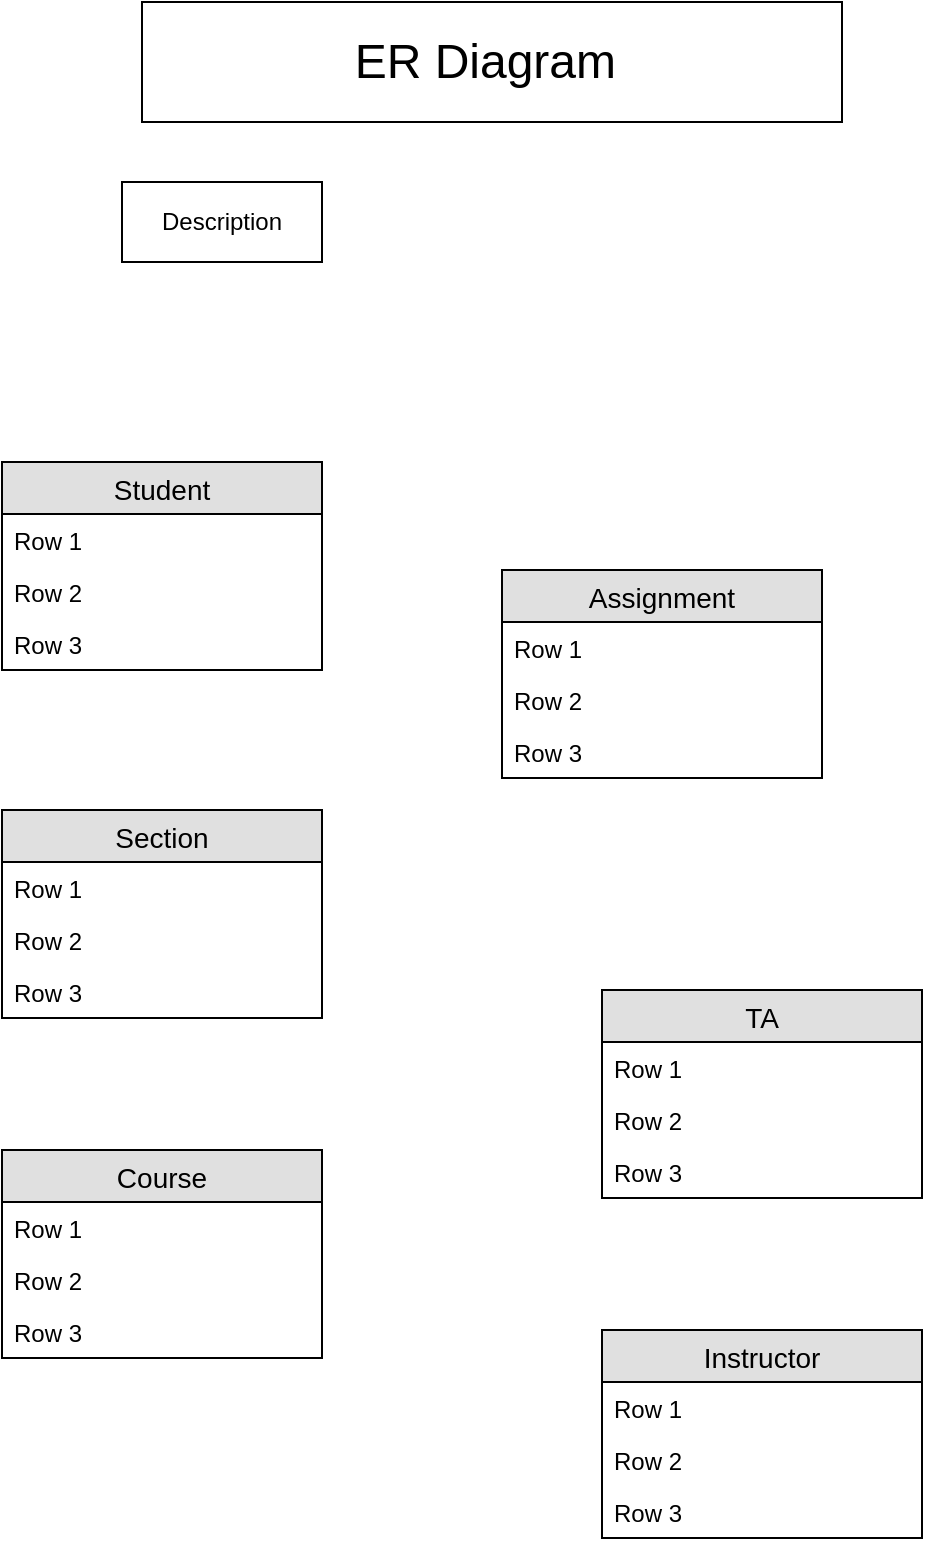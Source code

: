 <mxfile version="12.6.7" type="device"><diagram id="C5RBs43oDa-KdzZeNtuy" name="Page-1"><mxGraphModel dx="1865" dy="1717" grid="1" gridSize="10" guides="1" tooltips="1" connect="1" arrows="1" fold="1" page="1" pageScale="1" pageWidth="827" pageHeight="1169" math="0" shadow="0"><root><mxCell id="WIyWlLk6GJQsqaUBKTNV-0"/><mxCell id="WIyWlLk6GJQsqaUBKTNV-1" parent="WIyWlLk6GJQsqaUBKTNV-0"/><mxCell id="VTgcKONW2tTMZrdR_sOT-6" value="Student" style="swimlane;fontStyle=0;childLayout=stackLayout;horizontal=1;startSize=26;fillColor=#e0e0e0;horizontalStack=0;resizeParent=1;resizeParentMax=0;resizeLast=0;collapsible=1;marginBottom=0;swimlaneFillColor=#ffffff;align=center;fontSize=14;" vertex="1" parent="WIyWlLk6GJQsqaUBKTNV-1"><mxGeometry x="-230" y="200" width="160" height="104" as="geometry"/></mxCell><mxCell id="VTgcKONW2tTMZrdR_sOT-7" value="Row 1" style="text;strokeColor=none;fillColor=none;spacingLeft=4;spacingRight=4;overflow=hidden;rotatable=0;points=[[0,0.5],[1,0.5]];portConstraint=eastwest;fontSize=12;" vertex="1" parent="VTgcKONW2tTMZrdR_sOT-6"><mxGeometry y="26" width="160" height="26" as="geometry"/></mxCell><mxCell id="VTgcKONW2tTMZrdR_sOT-8" value="Row 2" style="text;strokeColor=none;fillColor=none;spacingLeft=4;spacingRight=4;overflow=hidden;rotatable=0;points=[[0,0.5],[1,0.5]];portConstraint=eastwest;fontSize=12;" vertex="1" parent="VTgcKONW2tTMZrdR_sOT-6"><mxGeometry y="52" width="160" height="26" as="geometry"/></mxCell><mxCell id="VTgcKONW2tTMZrdR_sOT-9" value="Row 3" style="text;strokeColor=none;fillColor=none;spacingLeft=4;spacingRight=4;overflow=hidden;rotatable=0;points=[[0,0.5],[1,0.5]];portConstraint=eastwest;fontSize=12;" vertex="1" parent="VTgcKONW2tTMZrdR_sOT-6"><mxGeometry y="78" width="160" height="26" as="geometry"/></mxCell><mxCell id="VTgcKONW2tTMZrdR_sOT-10" value="TA" style="swimlane;fontStyle=0;childLayout=stackLayout;horizontal=1;startSize=26;fillColor=#e0e0e0;horizontalStack=0;resizeParent=1;resizeParentMax=0;resizeLast=0;collapsible=1;marginBottom=0;swimlaneFillColor=#ffffff;align=center;fontSize=14;" vertex="1" parent="WIyWlLk6GJQsqaUBKTNV-1"><mxGeometry x="70" y="464" width="160" height="104" as="geometry"/></mxCell><mxCell id="VTgcKONW2tTMZrdR_sOT-11" value="Row 1" style="text;strokeColor=none;fillColor=none;spacingLeft=4;spacingRight=4;overflow=hidden;rotatable=0;points=[[0,0.5],[1,0.5]];portConstraint=eastwest;fontSize=12;" vertex="1" parent="VTgcKONW2tTMZrdR_sOT-10"><mxGeometry y="26" width="160" height="26" as="geometry"/></mxCell><mxCell id="VTgcKONW2tTMZrdR_sOT-12" value="Row 2" style="text;strokeColor=none;fillColor=none;spacingLeft=4;spacingRight=4;overflow=hidden;rotatable=0;points=[[0,0.5],[1,0.5]];portConstraint=eastwest;fontSize=12;" vertex="1" parent="VTgcKONW2tTMZrdR_sOT-10"><mxGeometry y="52" width="160" height="26" as="geometry"/></mxCell><mxCell id="VTgcKONW2tTMZrdR_sOT-13" value="Row 3" style="text;strokeColor=none;fillColor=none;spacingLeft=4;spacingRight=4;overflow=hidden;rotatable=0;points=[[0,0.5],[1,0.5]];portConstraint=eastwest;fontSize=12;" vertex="1" parent="VTgcKONW2tTMZrdR_sOT-10"><mxGeometry y="78" width="160" height="26" as="geometry"/></mxCell><mxCell id="VTgcKONW2tTMZrdR_sOT-14" value="Course" style="swimlane;fontStyle=0;childLayout=stackLayout;horizontal=1;startSize=26;fillColor=#e0e0e0;horizontalStack=0;resizeParent=1;resizeParentMax=0;resizeLast=0;collapsible=1;marginBottom=0;swimlaneFillColor=#ffffff;align=center;fontSize=14;" vertex="1" parent="WIyWlLk6GJQsqaUBKTNV-1"><mxGeometry x="-230" y="544" width="160" height="104" as="geometry"/></mxCell><mxCell id="VTgcKONW2tTMZrdR_sOT-15" value="Row 1" style="text;strokeColor=none;fillColor=none;spacingLeft=4;spacingRight=4;overflow=hidden;rotatable=0;points=[[0,0.5],[1,0.5]];portConstraint=eastwest;fontSize=12;" vertex="1" parent="VTgcKONW2tTMZrdR_sOT-14"><mxGeometry y="26" width="160" height="26" as="geometry"/></mxCell><mxCell id="VTgcKONW2tTMZrdR_sOT-16" value="Row 2" style="text;strokeColor=none;fillColor=none;spacingLeft=4;spacingRight=4;overflow=hidden;rotatable=0;points=[[0,0.5],[1,0.5]];portConstraint=eastwest;fontSize=12;" vertex="1" parent="VTgcKONW2tTMZrdR_sOT-14"><mxGeometry y="52" width="160" height="26" as="geometry"/></mxCell><mxCell id="VTgcKONW2tTMZrdR_sOT-17" value="Row 3" style="text;strokeColor=none;fillColor=none;spacingLeft=4;spacingRight=4;overflow=hidden;rotatable=0;points=[[0,0.5],[1,0.5]];portConstraint=eastwest;fontSize=12;" vertex="1" parent="VTgcKONW2tTMZrdR_sOT-14"><mxGeometry y="78" width="160" height="26" as="geometry"/></mxCell><mxCell id="VTgcKONW2tTMZrdR_sOT-18" value="Assignment" style="swimlane;fontStyle=0;childLayout=stackLayout;horizontal=1;startSize=26;fillColor=#e0e0e0;horizontalStack=0;resizeParent=1;resizeParentMax=0;resizeLast=0;collapsible=1;marginBottom=0;swimlaneFillColor=#ffffff;align=center;fontSize=14;" vertex="1" parent="WIyWlLk6GJQsqaUBKTNV-1"><mxGeometry x="20" y="254" width="160" height="104" as="geometry"/></mxCell><mxCell id="VTgcKONW2tTMZrdR_sOT-19" value="Row 1" style="text;strokeColor=none;fillColor=none;spacingLeft=4;spacingRight=4;overflow=hidden;rotatable=0;points=[[0,0.5],[1,0.5]];portConstraint=eastwest;fontSize=12;" vertex="1" parent="VTgcKONW2tTMZrdR_sOT-18"><mxGeometry y="26" width="160" height="26" as="geometry"/></mxCell><mxCell id="VTgcKONW2tTMZrdR_sOT-20" value="Row 2" style="text;strokeColor=none;fillColor=none;spacingLeft=4;spacingRight=4;overflow=hidden;rotatable=0;points=[[0,0.5],[1,0.5]];portConstraint=eastwest;fontSize=12;" vertex="1" parent="VTgcKONW2tTMZrdR_sOT-18"><mxGeometry y="52" width="160" height="26" as="geometry"/></mxCell><mxCell id="VTgcKONW2tTMZrdR_sOT-21" value="Row 3" style="text;strokeColor=none;fillColor=none;spacingLeft=4;spacingRight=4;overflow=hidden;rotatable=0;points=[[0,0.5],[1,0.5]];portConstraint=eastwest;fontSize=12;" vertex="1" parent="VTgcKONW2tTMZrdR_sOT-18"><mxGeometry y="78" width="160" height="26" as="geometry"/></mxCell><mxCell id="VTgcKONW2tTMZrdR_sOT-22" value="Section" style="swimlane;fontStyle=0;childLayout=stackLayout;horizontal=1;startSize=26;fillColor=#e0e0e0;horizontalStack=0;resizeParent=1;resizeParentMax=0;resizeLast=0;collapsible=1;marginBottom=0;swimlaneFillColor=#ffffff;align=center;fontSize=14;" vertex="1" parent="WIyWlLk6GJQsqaUBKTNV-1"><mxGeometry x="-230" y="374" width="160" height="104" as="geometry"/></mxCell><mxCell id="VTgcKONW2tTMZrdR_sOT-23" value="Row 1" style="text;strokeColor=none;fillColor=none;spacingLeft=4;spacingRight=4;overflow=hidden;rotatable=0;points=[[0,0.5],[1,0.5]];portConstraint=eastwest;fontSize=12;" vertex="1" parent="VTgcKONW2tTMZrdR_sOT-22"><mxGeometry y="26" width="160" height="26" as="geometry"/></mxCell><mxCell id="VTgcKONW2tTMZrdR_sOT-24" value="Row 2" style="text;strokeColor=none;fillColor=none;spacingLeft=4;spacingRight=4;overflow=hidden;rotatable=0;points=[[0,0.5],[1,0.5]];portConstraint=eastwest;fontSize=12;" vertex="1" parent="VTgcKONW2tTMZrdR_sOT-22"><mxGeometry y="52" width="160" height="26" as="geometry"/></mxCell><mxCell id="VTgcKONW2tTMZrdR_sOT-25" value="Row 3" style="text;strokeColor=none;fillColor=none;spacingLeft=4;spacingRight=4;overflow=hidden;rotatable=0;points=[[0,0.5],[1,0.5]];portConstraint=eastwest;fontSize=12;" vertex="1" parent="VTgcKONW2tTMZrdR_sOT-22"><mxGeometry y="78" width="160" height="26" as="geometry"/></mxCell><mxCell id="VTgcKONW2tTMZrdR_sOT-26" value="Instructor" style="swimlane;fontStyle=0;childLayout=stackLayout;horizontal=1;startSize=26;fillColor=#e0e0e0;horizontalStack=0;resizeParent=1;resizeParentMax=0;resizeLast=0;collapsible=1;marginBottom=0;swimlaneFillColor=#ffffff;align=center;fontSize=14;" vertex="1" parent="WIyWlLk6GJQsqaUBKTNV-1"><mxGeometry x="70" y="634" width="160" height="104" as="geometry"/></mxCell><mxCell id="VTgcKONW2tTMZrdR_sOT-27" value="Row 1" style="text;strokeColor=none;fillColor=none;spacingLeft=4;spacingRight=4;overflow=hidden;rotatable=0;points=[[0,0.5],[1,0.5]];portConstraint=eastwest;fontSize=12;" vertex="1" parent="VTgcKONW2tTMZrdR_sOT-26"><mxGeometry y="26" width="160" height="26" as="geometry"/></mxCell><mxCell id="VTgcKONW2tTMZrdR_sOT-28" value="Row 2" style="text;strokeColor=none;fillColor=none;spacingLeft=4;spacingRight=4;overflow=hidden;rotatable=0;points=[[0,0.5],[1,0.5]];portConstraint=eastwest;fontSize=12;" vertex="1" parent="VTgcKONW2tTMZrdR_sOT-26"><mxGeometry y="52" width="160" height="26" as="geometry"/></mxCell><mxCell id="VTgcKONW2tTMZrdR_sOT-29" value="Row 3" style="text;strokeColor=none;fillColor=none;spacingLeft=4;spacingRight=4;overflow=hidden;rotatable=0;points=[[0,0.5],[1,0.5]];portConstraint=eastwest;fontSize=12;" vertex="1" parent="VTgcKONW2tTMZrdR_sOT-26"><mxGeometry y="78" width="160" height="26" as="geometry"/></mxCell><mxCell id="VTgcKONW2tTMZrdR_sOT-30" value="&lt;font style=&quot;font-size: 24px&quot;&gt;ER Diagram&amp;nbsp;&lt;/font&gt;" style="rounded=0;whiteSpace=wrap;html=1;" vertex="1" parent="WIyWlLk6GJQsqaUBKTNV-1"><mxGeometry x="-160" y="-30" width="350" height="60" as="geometry"/></mxCell><mxCell id="VTgcKONW2tTMZrdR_sOT-31" value="Description" style="whiteSpace=wrap;html=1;align=center;" vertex="1" parent="WIyWlLk6GJQsqaUBKTNV-1"><mxGeometry x="-170" y="60" width="100" height="40" as="geometry"/></mxCell></root></mxGraphModel></diagram></mxfile>